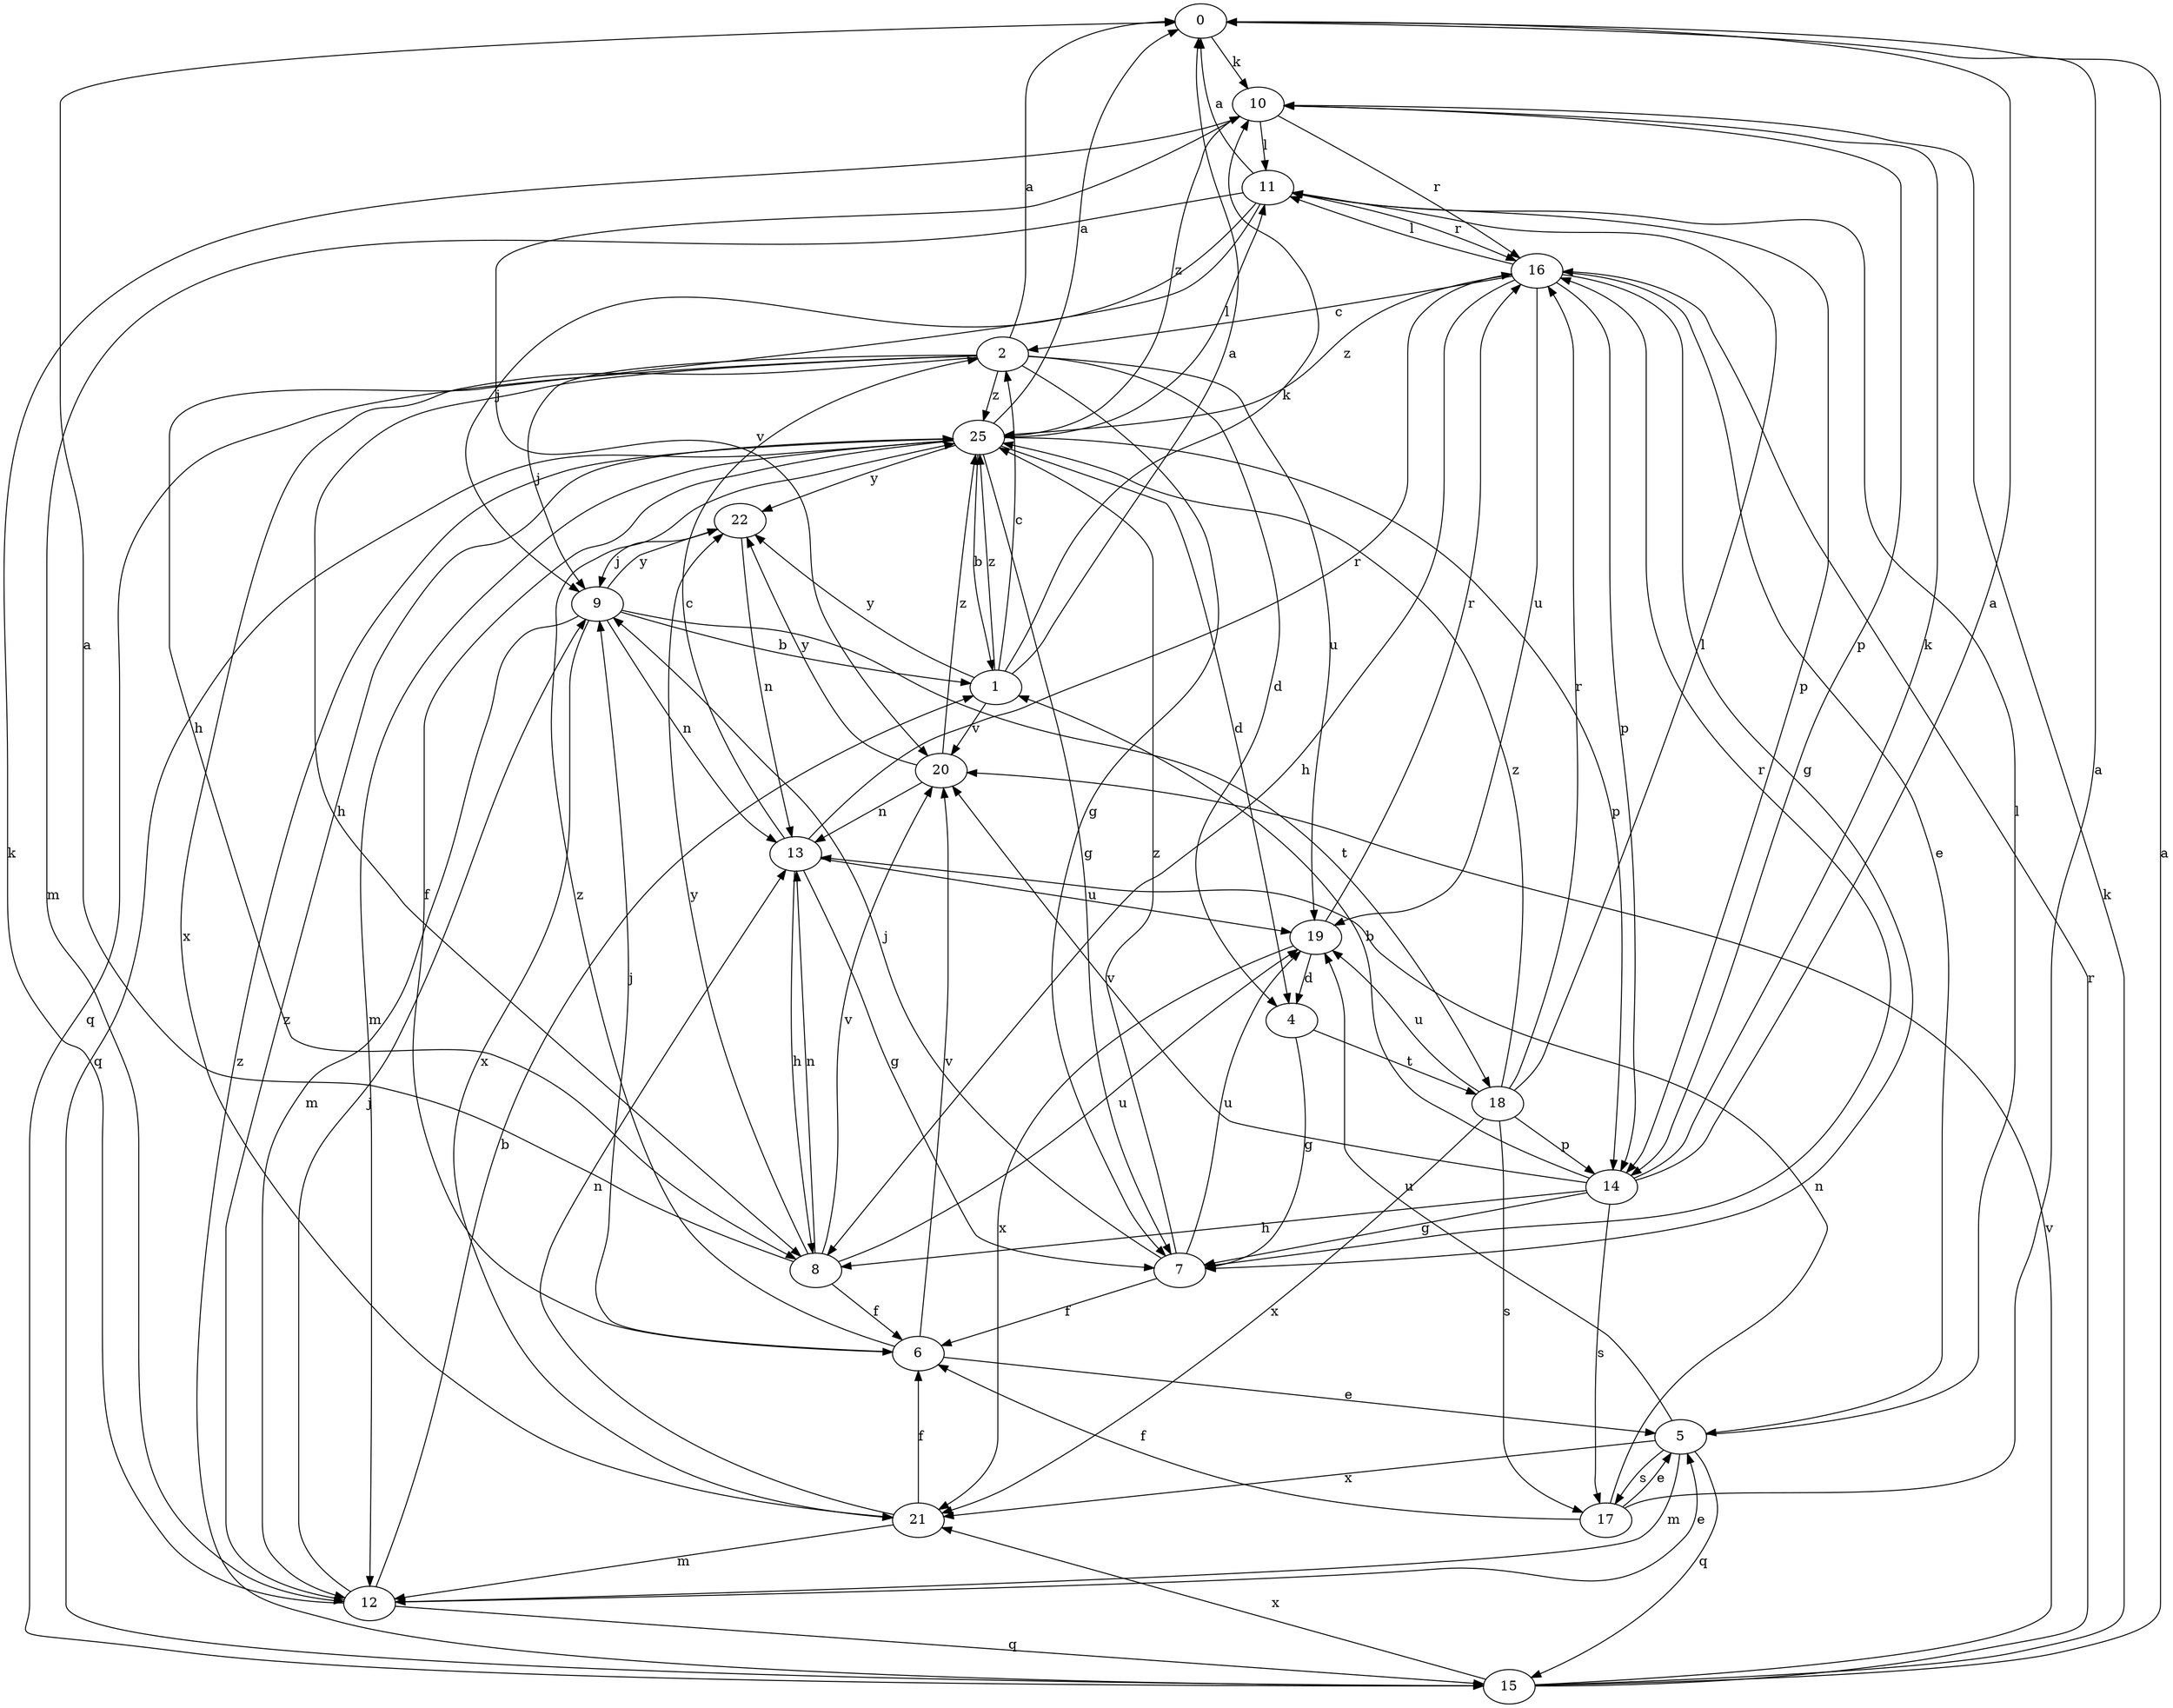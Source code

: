 strict digraph  {
0;
1;
2;
4;
5;
6;
7;
8;
9;
10;
11;
12;
13;
14;
15;
16;
17;
18;
19;
20;
21;
22;
25;
0 -> 10  [label=k];
1 -> 0  [label=a];
1 -> 2  [label=c];
1 -> 10  [label=k];
1 -> 20  [label=v];
1 -> 22  [label=y];
1 -> 25  [label=z];
2 -> 0  [label=a];
2 -> 4  [label=d];
2 -> 7  [label=g];
2 -> 8  [label=h];
2 -> 9  [label=j];
2 -> 15  [label=q];
2 -> 19  [label=u];
2 -> 21  [label=x];
2 -> 25  [label=z];
4 -> 7  [label=g];
4 -> 18  [label=t];
5 -> 11  [label=l];
5 -> 12  [label=m];
5 -> 15  [label=q];
5 -> 17  [label=s];
5 -> 19  [label=u];
5 -> 21  [label=x];
6 -> 5  [label=e];
6 -> 9  [label=j];
6 -> 20  [label=v];
6 -> 25  [label=z];
7 -> 6  [label=f];
7 -> 9  [label=j];
7 -> 16  [label=r];
7 -> 19  [label=u];
7 -> 25  [label=z];
8 -> 0  [label=a];
8 -> 6  [label=f];
8 -> 13  [label=n];
8 -> 19  [label=u];
8 -> 20  [label=v];
8 -> 22  [label=y];
9 -> 1  [label=b];
9 -> 12  [label=m];
9 -> 13  [label=n];
9 -> 18  [label=t];
9 -> 21  [label=x];
9 -> 22  [label=y];
10 -> 11  [label=l];
10 -> 14  [label=p];
10 -> 16  [label=r];
10 -> 20  [label=v];
10 -> 25  [label=z];
11 -> 0  [label=a];
11 -> 8  [label=h];
11 -> 9  [label=j];
11 -> 12  [label=m];
11 -> 14  [label=p];
11 -> 16  [label=r];
12 -> 1  [label=b];
12 -> 5  [label=e];
12 -> 9  [label=j];
12 -> 10  [label=k];
12 -> 15  [label=q];
12 -> 25  [label=z];
13 -> 2  [label=c];
13 -> 7  [label=g];
13 -> 8  [label=h];
13 -> 16  [label=r];
13 -> 19  [label=u];
14 -> 0  [label=a];
14 -> 1  [label=b];
14 -> 7  [label=g];
14 -> 8  [label=h];
14 -> 10  [label=k];
14 -> 17  [label=s];
14 -> 20  [label=v];
15 -> 0  [label=a];
15 -> 10  [label=k];
15 -> 16  [label=r];
15 -> 20  [label=v];
15 -> 21  [label=x];
15 -> 25  [label=z];
16 -> 2  [label=c];
16 -> 5  [label=e];
16 -> 7  [label=g];
16 -> 8  [label=h];
16 -> 11  [label=l];
16 -> 14  [label=p];
16 -> 19  [label=u];
16 -> 25  [label=z];
17 -> 0  [label=a];
17 -> 5  [label=e];
17 -> 6  [label=f];
17 -> 13  [label=n];
18 -> 11  [label=l];
18 -> 14  [label=p];
18 -> 16  [label=r];
18 -> 17  [label=s];
18 -> 19  [label=u];
18 -> 21  [label=x];
18 -> 25  [label=z];
19 -> 4  [label=d];
19 -> 16  [label=r];
19 -> 21  [label=x];
20 -> 13  [label=n];
20 -> 22  [label=y];
20 -> 25  [label=z];
21 -> 6  [label=f];
21 -> 12  [label=m];
21 -> 13  [label=n];
22 -> 9  [label=j];
22 -> 13  [label=n];
25 -> 0  [label=a];
25 -> 1  [label=b];
25 -> 4  [label=d];
25 -> 6  [label=f];
25 -> 7  [label=g];
25 -> 11  [label=l];
25 -> 12  [label=m];
25 -> 14  [label=p];
25 -> 15  [label=q];
25 -> 22  [label=y];
}
